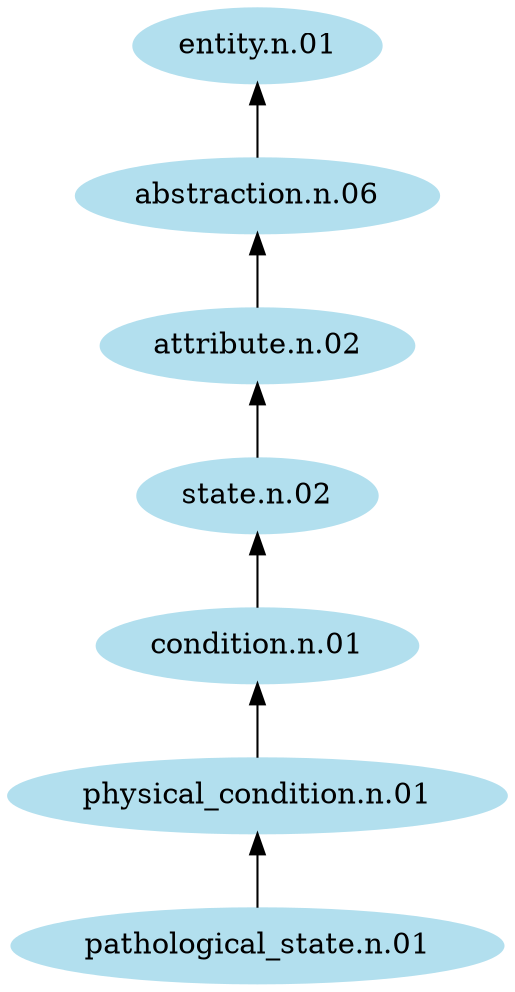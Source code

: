 digraph unix {
	node [color=lightblue2 style=filled]
	rankdir=BT
	"pathological_state.n.01" -> "physical_condition.n.01"
	"physical_condition.n.01" -> "condition.n.01"
	"condition.n.01" -> "state.n.02"
	"state.n.02" -> "attribute.n.02"
	"attribute.n.02" -> "abstraction.n.06"
	"abstraction.n.06" -> "entity.n.01"
}
